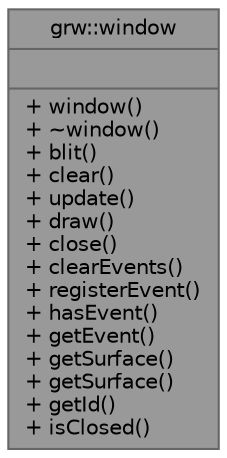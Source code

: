 digraph "grw::window"
{
 // LATEX_PDF_SIZE
  bgcolor="transparent";
  edge [fontname=Helvetica,fontsize=10,labelfontname=Helvetica,labelfontsize=10];
  node [fontname=Helvetica,fontsize=10,shape=box,height=0.2,width=0.4];
  Node1 [shape=record,label="{grw::window\n||+ window()\l+ ~window()\l+ blit()\l+ clear()\l+ update()\l+ draw()\l+ close()\l+ clearEvents()\l+ registerEvent()\l+ hasEvent()\l+ getEvent()\l+ getSurface()\l+ getSurface()\l+ getId()\l+ isClosed()\l}",height=0.2,width=0.4,color="gray40", fillcolor="grey60", style="filled", fontcolor="black",tooltip=" "];
}
